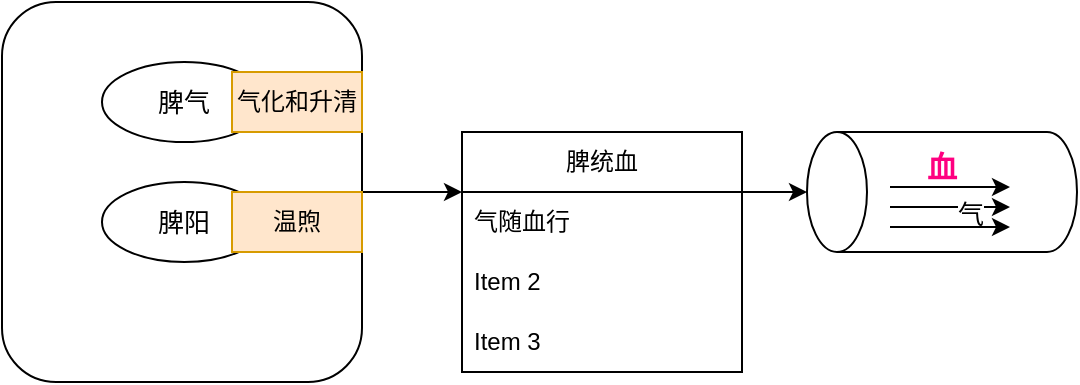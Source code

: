 <mxfile version="22.1.20" type="github">
  <diagram name="第 1 页" id="OBv99TEN3jPcKA-b-CVp">
    <mxGraphModel dx="1050" dy="557" grid="1" gridSize="10" guides="1" tooltips="1" connect="1" arrows="1" fold="1" page="1" pageScale="1" pageWidth="827" pageHeight="1169" math="0" shadow="0">
      <root>
        <mxCell id="0" />
        <mxCell id="1" parent="0" />
        <mxCell id="HhgxqYkp_zKyCv0FOAqn-17" style="edgeStyle=orthogonalEdgeStyle;rounded=0;orthogonalLoop=1;jettySize=auto;html=1;exitX=1;exitY=0.5;exitDx=0;exitDy=0;entryX=0;entryY=0.25;entryDx=0;entryDy=0;" edge="1" parent="1" source="HhgxqYkp_zKyCv0FOAqn-11" target="HhgxqYkp_zKyCv0FOAqn-21">
          <mxGeometry relative="1" as="geometry" />
        </mxCell>
        <mxCell id="HhgxqYkp_zKyCv0FOAqn-11" value="" style="rounded=1;whiteSpace=wrap;html=1;" vertex="1" parent="1">
          <mxGeometry x="100" y="160" width="180" height="190" as="geometry" />
        </mxCell>
        <mxCell id="HhgxqYkp_zKyCv0FOAqn-3" value="" style="group" vertex="1" connectable="0" parent="1">
          <mxGeometry x="150" y="190" width="130" height="40" as="geometry" />
        </mxCell>
        <mxCell id="HhgxqYkp_zKyCv0FOAqn-4" value="脾气" style="ellipse;whiteSpace=wrap;html=1;fontSize=13;" vertex="1" parent="HhgxqYkp_zKyCv0FOAqn-3">
          <mxGeometry width="82.333" height="40" as="geometry" />
        </mxCell>
        <mxCell id="HhgxqYkp_zKyCv0FOAqn-5" value="" style="endArrow=classic;html=1;rounded=0;exitX=1;exitY=0.5;exitDx=0;exitDy=0;" edge="1" parent="HhgxqYkp_zKyCv0FOAqn-3" source="HhgxqYkp_zKyCv0FOAqn-4" target="HhgxqYkp_zKyCv0FOAqn-6">
          <mxGeometry width="50" height="50" relative="1" as="geometry">
            <mxPoint x="137.583" y="21" as="sourcePoint" />
            <mxPoint x="294.667" y="20" as="targetPoint" />
          </mxGeometry>
        </mxCell>
        <mxCell id="HhgxqYkp_zKyCv0FOAqn-6" value="气化和升清" style="text;html=1;strokeColor=#d79b00;fillColor=#ffe6cc;align=center;verticalAlign=middle;whiteSpace=wrap;rounded=0;" vertex="1" parent="HhgxqYkp_zKyCv0FOAqn-3">
          <mxGeometry x="65" y="5" width="65" height="30" as="geometry" />
        </mxCell>
        <mxCell id="HhgxqYkp_zKyCv0FOAqn-7" value="" style="group" vertex="1" connectable="0" parent="1">
          <mxGeometry x="150" y="250" width="130" height="40" as="geometry" />
        </mxCell>
        <mxCell id="HhgxqYkp_zKyCv0FOAqn-8" value="脾阳" style="ellipse;whiteSpace=wrap;html=1;fontSize=13;" vertex="1" parent="HhgxqYkp_zKyCv0FOAqn-7">
          <mxGeometry width="82.333" height="40" as="geometry" />
        </mxCell>
        <mxCell id="HhgxqYkp_zKyCv0FOAqn-9" value="" style="endArrow=classic;html=1;rounded=0;exitX=1;exitY=0.5;exitDx=0;exitDy=0;" edge="1" parent="HhgxqYkp_zKyCv0FOAqn-7" source="HhgxqYkp_zKyCv0FOAqn-8" target="HhgxqYkp_zKyCv0FOAqn-10">
          <mxGeometry width="50" height="50" relative="1" as="geometry">
            <mxPoint x="137.583" y="21" as="sourcePoint" />
            <mxPoint x="294.667" y="20" as="targetPoint" />
          </mxGeometry>
        </mxCell>
        <mxCell id="HhgxqYkp_zKyCv0FOAqn-10" value="温煦" style="text;html=1;strokeColor=#d79b00;fillColor=#ffe6cc;align=center;verticalAlign=middle;whiteSpace=wrap;rounded=0;" vertex="1" parent="HhgxqYkp_zKyCv0FOAqn-7">
          <mxGeometry x="65" y="5" width="65" height="30" as="geometry" />
        </mxCell>
        <mxCell id="HhgxqYkp_zKyCv0FOAqn-12" value="" style="shape=cylinder3;whiteSpace=wrap;html=1;boundedLbl=1;backgroundOutline=1;size=15;rotation=-90;" vertex="1" parent="1">
          <mxGeometry x="540" y="187.5" width="60" height="135" as="geometry" />
        </mxCell>
        <mxCell id="HhgxqYkp_zKyCv0FOAqn-16" value="" style="group" vertex="1" connectable="0" parent="1">
          <mxGeometry x="544" y="252.5" width="60" height="20" as="geometry" />
        </mxCell>
        <mxCell id="HhgxqYkp_zKyCv0FOAqn-13" value="" style="endArrow=classic;html=1;rounded=0;" edge="1" parent="HhgxqYkp_zKyCv0FOAqn-16">
          <mxGeometry width="50" height="50" relative="1" as="geometry">
            <mxPoint as="sourcePoint" />
            <mxPoint x="60" as="targetPoint" />
          </mxGeometry>
        </mxCell>
        <mxCell id="HhgxqYkp_zKyCv0FOAqn-14" value="" style="endArrow=classic;html=1;rounded=0;fontSize=13;" edge="1" parent="HhgxqYkp_zKyCv0FOAqn-16">
          <mxGeometry width="50" height="50" relative="1" as="geometry">
            <mxPoint y="10" as="sourcePoint" />
            <mxPoint x="60" y="10" as="targetPoint" />
          </mxGeometry>
        </mxCell>
        <mxCell id="HhgxqYkp_zKyCv0FOAqn-20" value="&lt;font style=&quot;font-size: 13px;&quot;&gt;气&lt;/font&gt;" style="edgeLabel;html=1;align=center;verticalAlign=middle;resizable=0;points=[];" vertex="1" connectable="0" parent="HhgxqYkp_zKyCv0FOAqn-14">
          <mxGeometry x="0.335" y="-2" relative="1" as="geometry">
            <mxPoint y="1" as="offset" />
          </mxGeometry>
        </mxCell>
        <mxCell id="HhgxqYkp_zKyCv0FOAqn-15" value="" style="endArrow=classic;html=1;rounded=0;" edge="1" parent="HhgxqYkp_zKyCv0FOAqn-16">
          <mxGeometry width="50" height="50" relative="1" as="geometry">
            <mxPoint y="20" as="sourcePoint" />
            <mxPoint x="60" y="20" as="targetPoint" />
          </mxGeometry>
        </mxCell>
        <mxCell id="HhgxqYkp_zKyCv0FOAqn-18" value="血" style="text;html=1;align=center;verticalAlign=middle;whiteSpace=wrap;rounded=0;fontSize=15;fontStyle=1;fontColor=#FF0080;" vertex="1" parent="1">
          <mxGeometry x="540" y="227" width="60" height="30" as="geometry" />
        </mxCell>
        <mxCell id="HhgxqYkp_zKyCv0FOAqn-21" value="脾统血" style="swimlane;fontStyle=0;childLayout=stackLayout;horizontal=1;startSize=30;horizontalStack=0;resizeParent=1;resizeParentMax=0;resizeLast=0;collapsible=1;marginBottom=0;whiteSpace=wrap;html=1;" vertex="1" parent="1">
          <mxGeometry x="330" y="225" width="140" height="120" as="geometry" />
        </mxCell>
        <mxCell id="HhgxqYkp_zKyCv0FOAqn-22" value="气随血行" style="text;strokeColor=none;fillColor=none;align=left;verticalAlign=middle;spacingLeft=4;spacingRight=4;overflow=hidden;points=[[0,0.5],[1,0.5]];portConstraint=eastwest;rotatable=0;whiteSpace=wrap;html=1;" vertex="1" parent="HhgxqYkp_zKyCv0FOAqn-21">
          <mxGeometry y="30" width="140" height="30" as="geometry" />
        </mxCell>
        <mxCell id="HhgxqYkp_zKyCv0FOAqn-23" value="Item 2" style="text;strokeColor=none;fillColor=none;align=left;verticalAlign=middle;spacingLeft=4;spacingRight=4;overflow=hidden;points=[[0,0.5],[1,0.5]];portConstraint=eastwest;rotatable=0;whiteSpace=wrap;html=1;" vertex="1" parent="HhgxqYkp_zKyCv0FOAqn-21">
          <mxGeometry y="60" width="140" height="30" as="geometry" />
        </mxCell>
        <mxCell id="HhgxqYkp_zKyCv0FOAqn-24" value="Item 3" style="text;strokeColor=none;fillColor=none;align=left;verticalAlign=middle;spacingLeft=4;spacingRight=4;overflow=hidden;points=[[0,0.5],[1,0.5]];portConstraint=eastwest;rotatable=0;whiteSpace=wrap;html=1;" vertex="1" parent="HhgxqYkp_zKyCv0FOAqn-21">
          <mxGeometry y="90" width="140" height="30" as="geometry" />
        </mxCell>
        <mxCell id="HhgxqYkp_zKyCv0FOAqn-25" style="edgeStyle=orthogonalEdgeStyle;rounded=0;orthogonalLoop=1;jettySize=auto;html=1;exitX=1;exitY=0.25;exitDx=0;exitDy=0;entryX=0.5;entryY=0;entryDx=0;entryDy=0;entryPerimeter=0;" edge="1" parent="1" source="HhgxqYkp_zKyCv0FOAqn-21" target="HhgxqYkp_zKyCv0FOAqn-12">
          <mxGeometry relative="1" as="geometry" />
        </mxCell>
      </root>
    </mxGraphModel>
  </diagram>
</mxfile>
